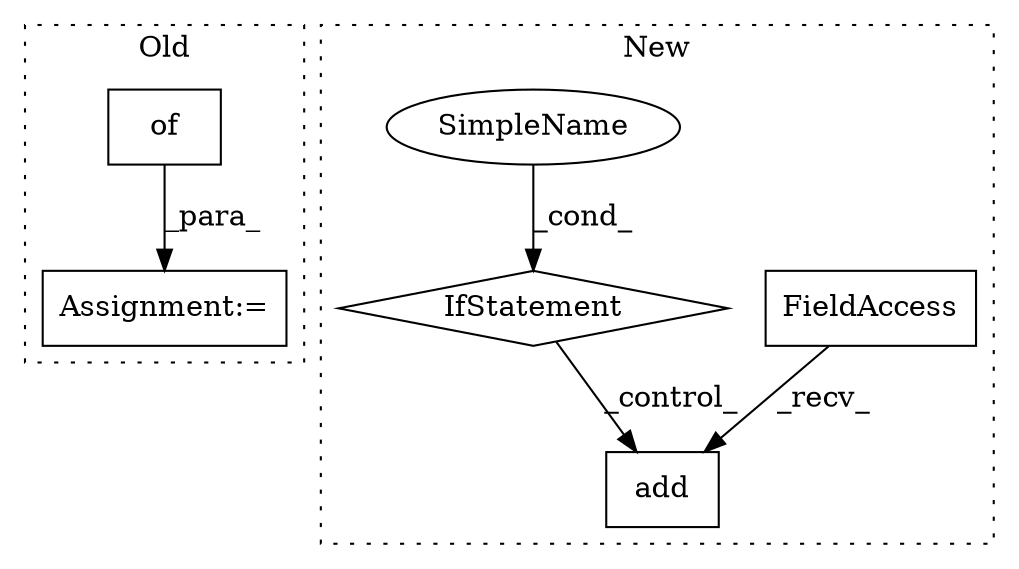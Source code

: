 digraph G {
subgraph cluster0 {
1 [label="of" a="32" s="926,969" l="3,1" shape="box"];
3 [label="Assignment:=" a="7" s="921" l="1" shape="box"];
label = "Old";
style="dotted";
}
subgraph cluster1 {
2 [label="add" a="32" s="1726,1744" l="4,1" shape="box"];
4 [label="FieldAccess" a="22" s="1708" l="17" shape="box"];
5 [label="IfStatement" a="25" s="1670,1696" l="10,2" shape="diamond"];
6 [label="SimpleName" a="42" s="" l="" shape="ellipse"];
label = "New";
style="dotted";
}
1 -> 3 [label="_para_"];
4 -> 2 [label="_recv_"];
5 -> 2 [label="_control_"];
6 -> 5 [label="_cond_"];
}